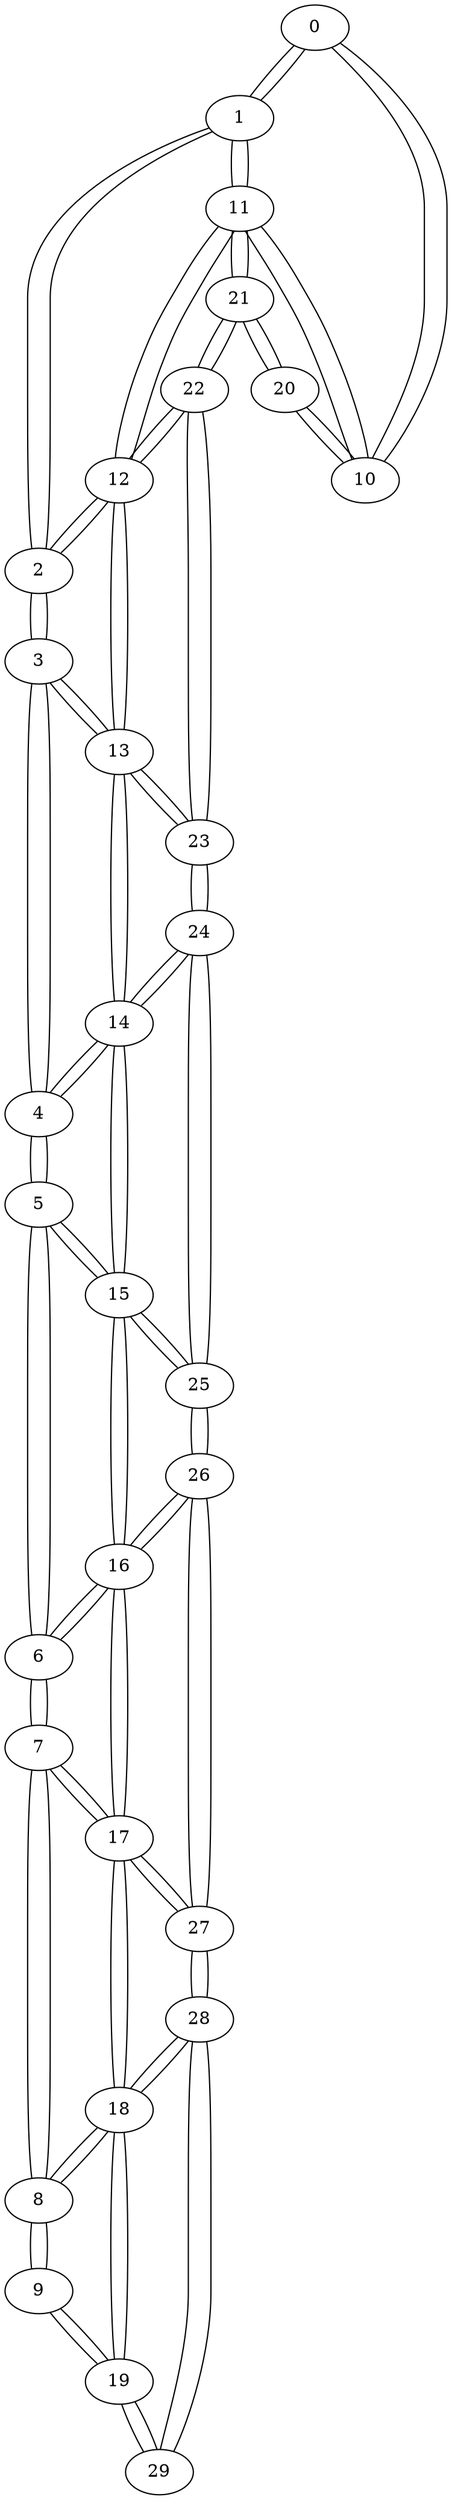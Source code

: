 graph {
0 -- 1
0 -- 10
1 -- 0
1 -- 2
1 -- 11
2 -- 1
2 -- 3
2 -- 12
3 -- 2
3 -- 4
3 -- 13
4 -- 3
4 -- 5
4 -- 14
5 -- 4
5 -- 6
5 -- 15
6 -- 5
6 -- 7
6 -- 16
7 -- 6
7 -- 8
7 -- 17
8 -- 7
8 -- 9
8 -- 18
9 -- 8
9 -- 19
10 -- 0
10 -- 11
10 -- 20
11 -- 10
11 -- 1
11 -- 12
11 -- 21
12 -- 11
12 -- 2
12 -- 13
12 -- 22
13 -- 12
13 -- 3
13 -- 14
13 -- 23
14 -- 13
14 -- 4
14 -- 15
14 -- 24
15 -- 14
15 -- 5
15 -- 16
15 -- 25
16 -- 15
16 -- 6
16 -- 17
16 -- 26
17 -- 16
17 -- 7
17 -- 18
17 -- 27
18 -- 17
18 -- 8
18 -- 19
18 -- 28
19 -- 18
19 -- 9
19 -- 29
20 -- 10
20 -- 21
21 -- 20
21 -- 11
21 -- 22
22 -- 21
22 -- 12
22 -- 23
23 -- 22
23 -- 13
23 -- 24
24 -- 23
24 -- 14
24 -- 25
25 -- 24
25 -- 15
25 -- 26
26 -- 25
26 -- 16
26 -- 27
27 -- 26
27 -- 17
27 -- 28
28 -- 27
28 -- 18
28 -- 29
29 -- 28
29 -- 19
}

